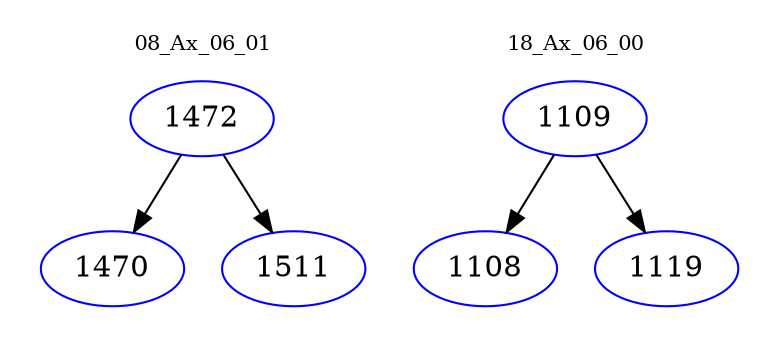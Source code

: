 digraph{
subgraph cluster_0 {
color = white
label = "08_Ax_06_01";
fontsize=10;
T0_1472 [label="1472", color="blue"]
T0_1472 -> T0_1470 [color="black"]
T0_1470 [label="1470", color="blue"]
T0_1472 -> T0_1511 [color="black"]
T0_1511 [label="1511", color="blue"]
}
subgraph cluster_1 {
color = white
label = "18_Ax_06_00";
fontsize=10;
T1_1109 [label="1109", color="blue"]
T1_1109 -> T1_1108 [color="black"]
T1_1108 [label="1108", color="blue"]
T1_1109 -> T1_1119 [color="black"]
T1_1119 [label="1119", color="blue"]
}
}
